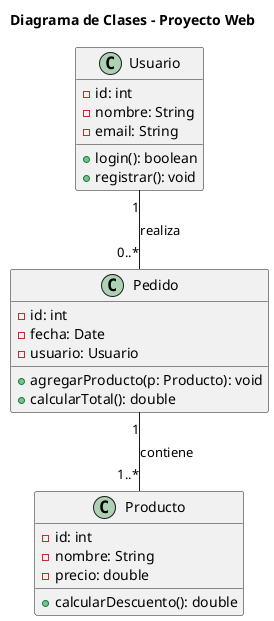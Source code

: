 @startuml

' Título del diagrama
title Diagrama de Clases - Proyecto Web

' Definición de clases
class Usuario {
  -id: int
  -nombre: String
  -email: String
  +login(): boolean
  +registrar(): void
}

class Producto {
  -id: int
  -nombre: String
  -precio: double
  +calcularDescuento(): double
}

class Pedido {
  -id: int
  -fecha: Date
  -usuario: Usuario
  +agregarProducto(p: Producto): void
  +calcularTotal(): double
}

' Relaciones
Usuario "1" -- "0..*" Pedido : realiza
Pedido "1" -- "1..*" Producto : contiene

@enduml
